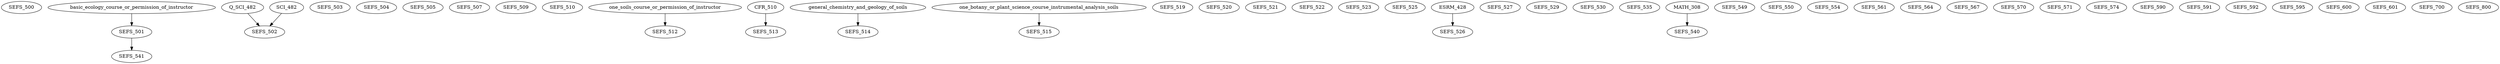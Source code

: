 digraph G {
    SEFS_500;
    edge [color=black];
    basic_ecology_course_or_permission_of_instructor -> SEFS_501;
    edge [color=black];
    Q_SCI_482 -> SEFS_502;
    SCI_482 -> SEFS_502;
    SEFS_503;
    SEFS_504;
    SEFS_505;
    SEFS_507;
    SEFS_509;
    SEFS_510;
    edge [color=black];
    one_soils_course_or_permission_of_instructor -> SEFS_512;
    edge [color=black];
    CFR_510 -> SEFS_513;
    edge [color=black];
    general_chemistry_and_geology_of_soils -> SEFS_514;
    edge [color=black];
    one_botany_or_plant_science_course_instrumental_analysis_soils -> SEFS_515;
    SEFS_519;
    SEFS_520;
    SEFS_521;
    SEFS_522;
    SEFS_523;
    SEFS_525;
    edge [color=black];
    ESRM_428 -> SEFS_526;
    SEFS_527;
    SEFS_529;
    SEFS_530;
    SEFS_535;
    edge [color=black];
    MATH_308 -> SEFS_540;
    edge [color=black];
    SEFS_501 -> SEFS_541;
    SEFS_549;
    SEFS_550;
    SEFS_554;
    SEFS_561;
    SEFS_564;
    SEFS_567;
    SEFS_570;
    SEFS_571;
    SEFS_574;
    SEFS_590;
    SEFS_591;
    SEFS_592;
    SEFS_595;
    SEFS_600;
    SEFS_601;
    SEFS_700;
    SEFS_800;
}
